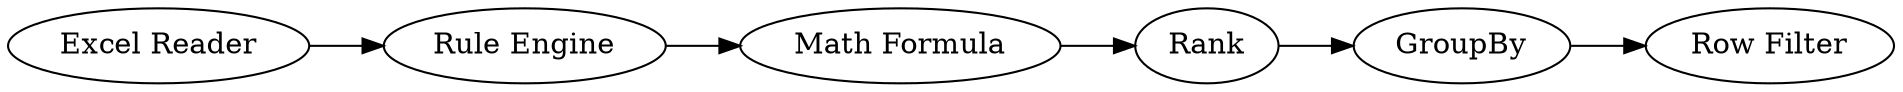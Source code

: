 digraph {
	4 -> 5
	3 -> 4
	5 -> 6
	1 -> 2
	2 -> 3
	5 [label=GroupBy]
	1 [label="Excel Reader"]
	4 [label=Rank]
	6 [label="Row Filter"]
	3 [label="Math Formula"]
	2 [label="Rule Engine"]
	rankdir=LR
}
